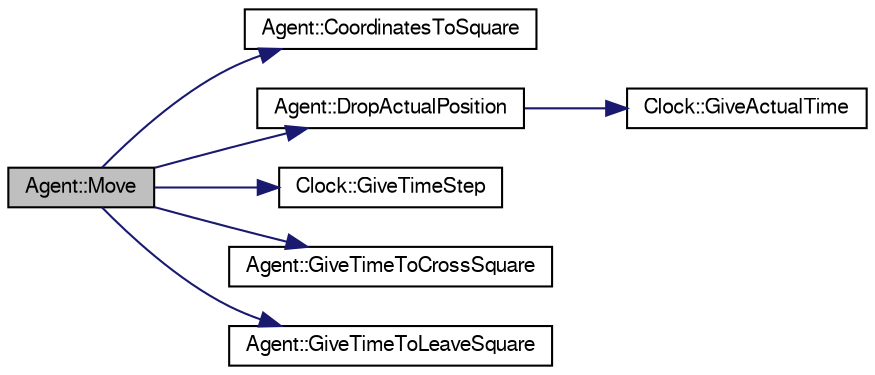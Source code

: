 digraph G
{
  edge [fontname="FreeSans",fontsize="10",labelfontname="FreeSans",labelfontsize="10"];
  node [fontname="FreeSans",fontsize="10",shape=record];
  rankdir=LR;
  Node1 [label="Agent::Move",height=0.2,width=0.4,color="black", fillcolor="grey75", style="filled" fontcolor="black"];
  Node1 -> Node2 [color="midnightblue",fontsize="10",style="solid",fontname="FreeSans"];
  Node2 [label="Agent::CoordinatesToSquare",height=0.2,width=0.4,color="black", fillcolor="white", style="filled",URL="$classAgent.html#a1aab1eb9d67e80350290da71cfecb729",tooltip="Funkcja zamienia wspolrzedne globalne na wspolrzedne kwadratu w ktorym znajduje sie agent..."];
  Node1 -> Node3 [color="midnightblue",fontsize="10",style="solid",fontname="FreeSans"];
  Node3 [label="Agent::DropActualPosition",height=0.2,width=0.4,color="black", fillcolor="white", style="filled",URL="$classAgent.html#a51bc5c497653779725fc4c2f6dfee888",tooltip="Procedura zapisuje aktualną pozycje agenta di pliku Agent(ID).dat."];
  Node3 -> Node4 [color="midnightblue",fontsize="10",style="solid",fontname="FreeSans"];
  Node4 [label="Clock::GiveActualTime",height=0.2,width=0.4,color="black", fillcolor="white", style="filled",URL="$classClock.html#a14ea1f48a24417870bfd5fc0153d140d"];
  Node1 -> Node5 [color="midnightblue",fontsize="10",style="solid",fontname="FreeSans"];
  Node5 [label="Clock::GiveTimeStep",height=0.2,width=0.4,color="black", fillcolor="white", style="filled",URL="$classClock.html#a2e4a260fdffd1362d5a3e9b44059b907"];
  Node1 -> Node6 [color="midnightblue",fontsize="10",style="solid",fontname="FreeSans"];
  Node6 [label="Agent::GiveTimeToCrossSquare",height=0.2,width=0.4,color="black", fillcolor="white", style="filled",URL="$classAgent.html#a886c0bc4f842f053fd88de10c9f8d55f",tooltip="Funkcja zwraca czas do momentu wkroczenia na sasiedni kwadrat."];
  Node1 -> Node7 [color="midnightblue",fontsize="10",style="solid",fontname="FreeSans"];
  Node7 [label="Agent::GiveTimeToLeaveSquare",height=0.2,width=0.4,color="black", fillcolor="white", style="filled",URL="$classAgent.html#a247de793fdc9c285b9a0289bc8022b94",tooltip="Funkcja zwraca czas do momentu calkowitego opuszczenia kwadratu."];
}
